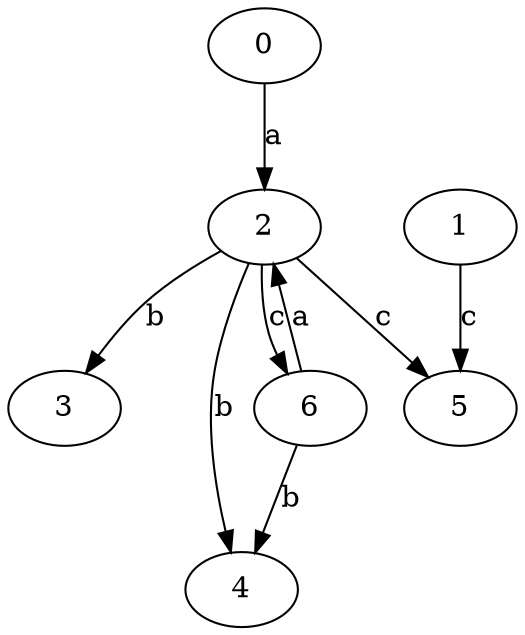 strict digraph  {
0;
1;
2;
3;
4;
5;
6;
0 -> 2  [label=a];
1 -> 5  [label=c];
2 -> 3  [label=b];
2 -> 4  [label=b];
2 -> 5  [label=c];
2 -> 6  [label=c];
6 -> 2  [label=a];
6 -> 4  [label=b];
}
